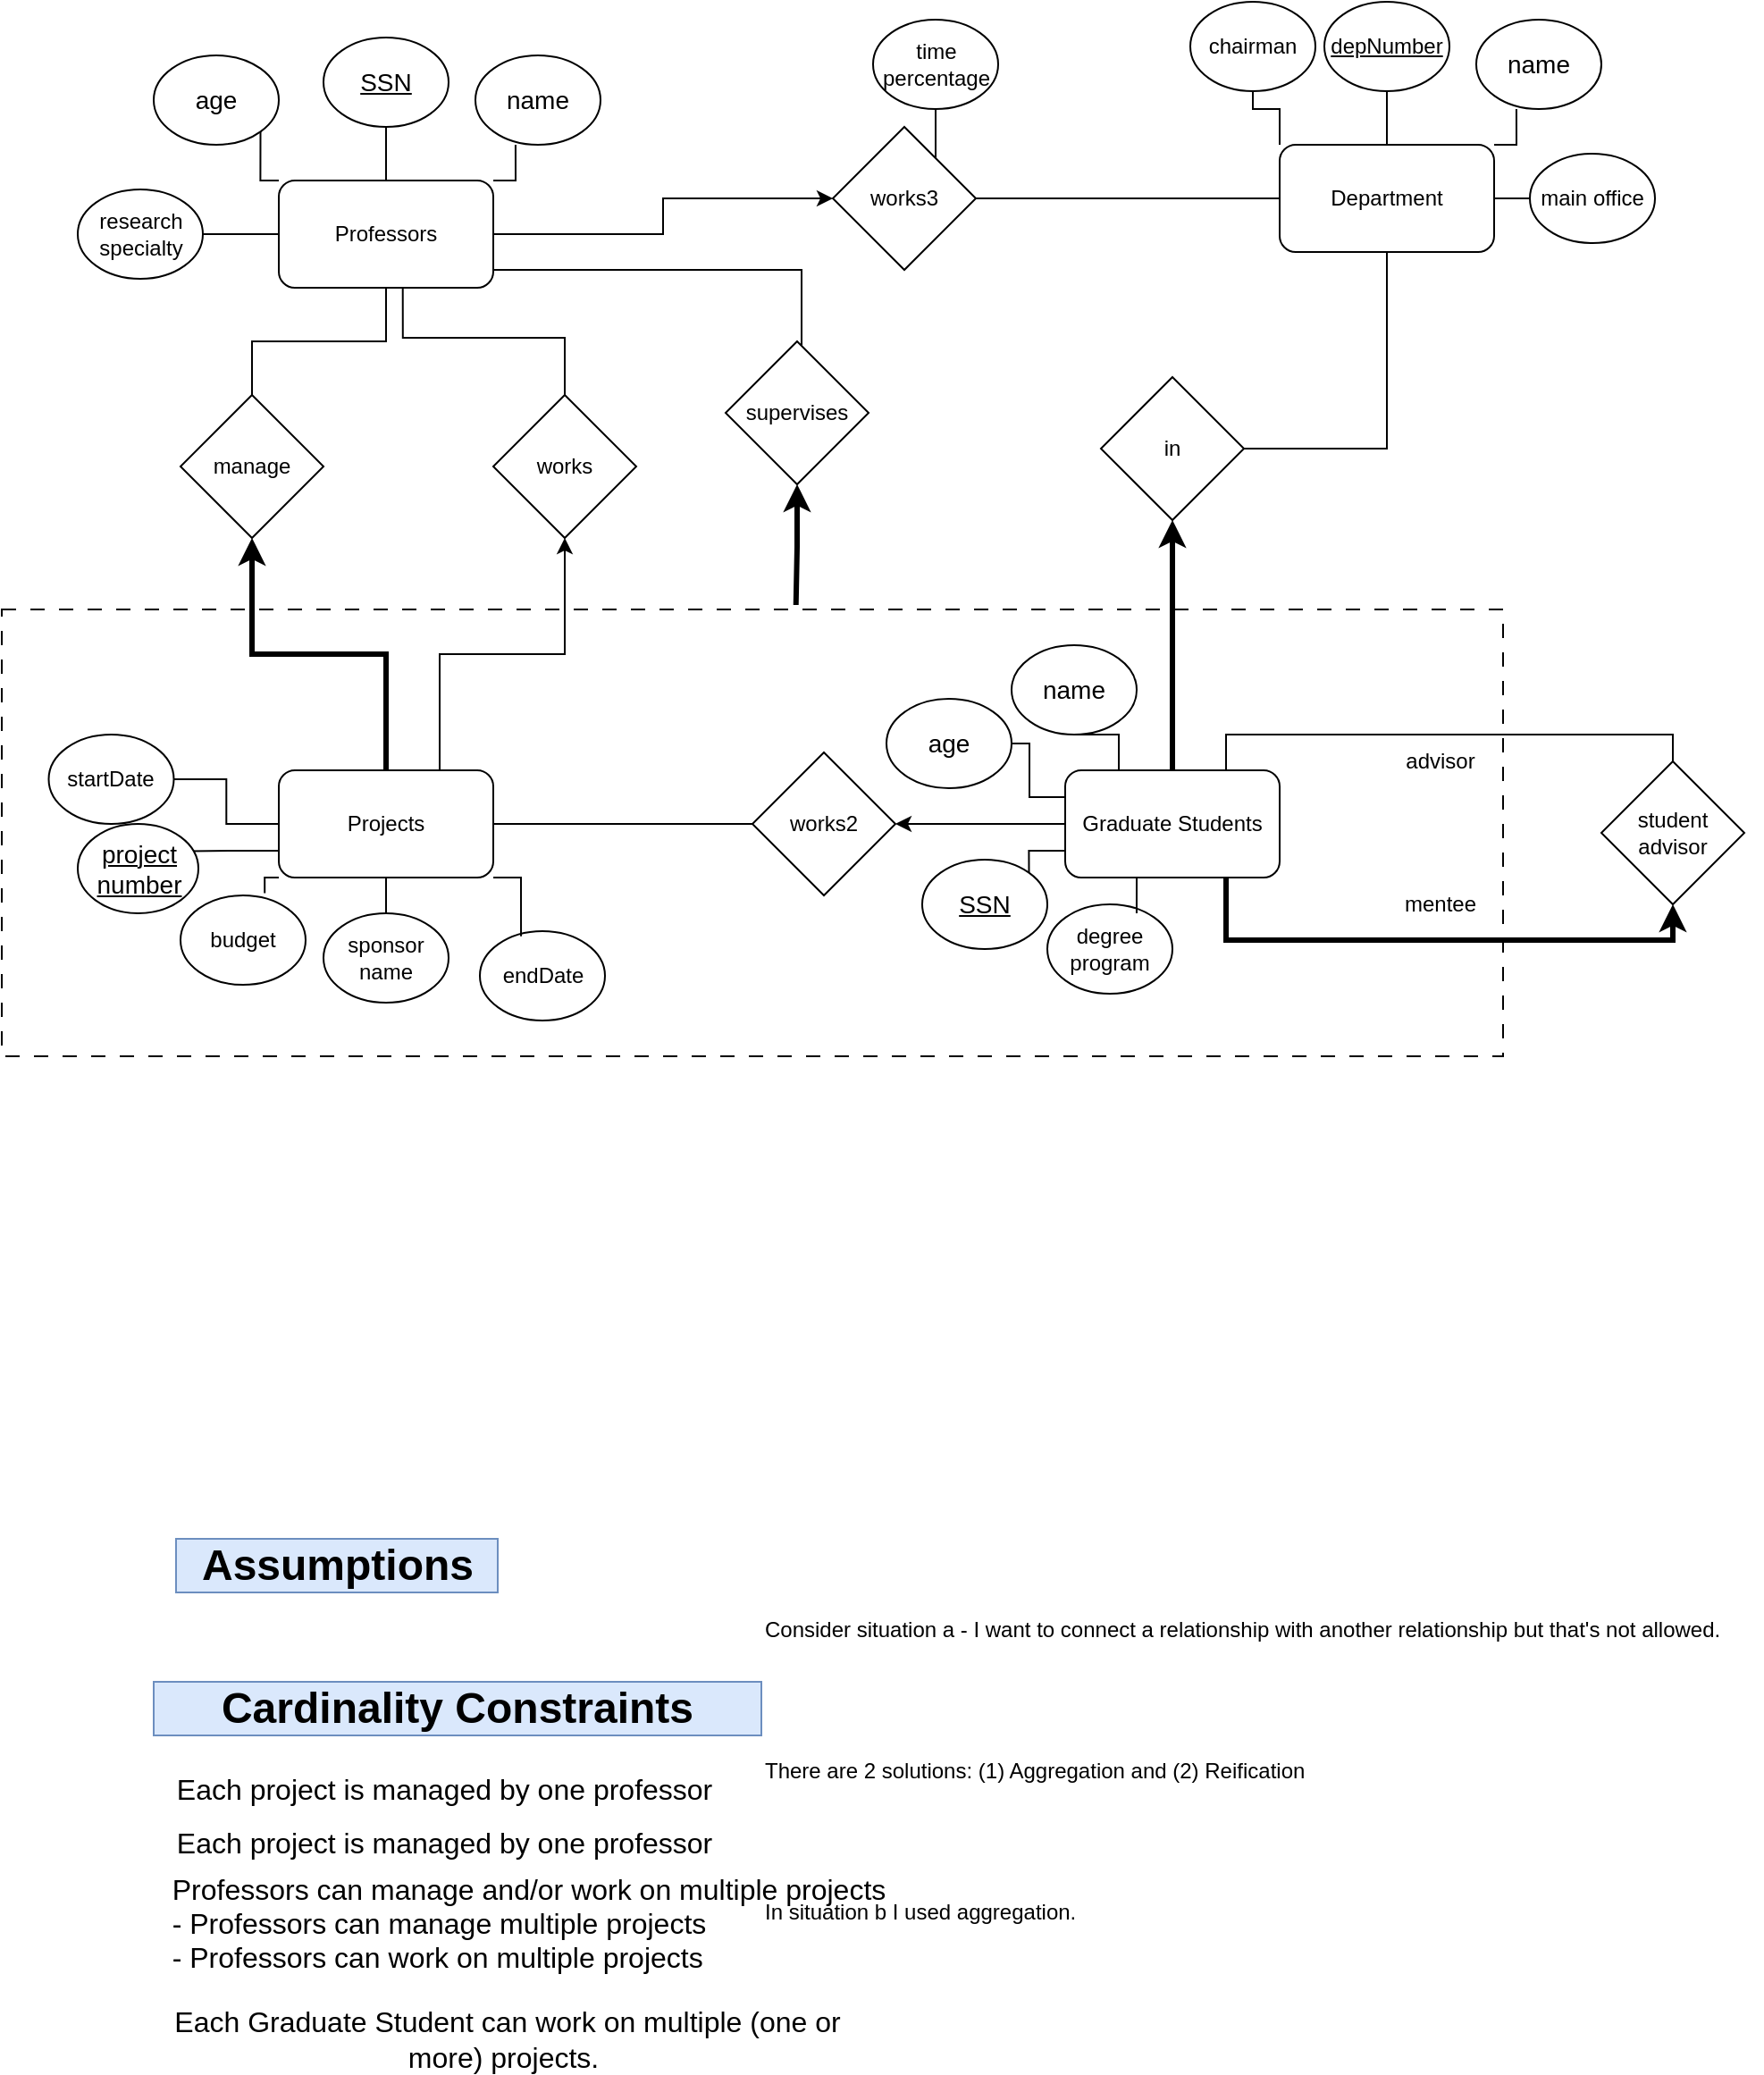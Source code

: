 <mxfile version="28.2.3">
  <diagram name="Page-1" id="j_UNtgZywGewUzDashUs">
    <mxGraphModel dx="815" dy="673" grid="1" gridSize="10" guides="1" tooltips="1" connect="1" arrows="1" fold="1" page="1" pageScale="1" pageWidth="850" pageHeight="1100" math="0" shadow="0">
      <root>
        <mxCell id="0" />
        <mxCell id="1" parent="0" />
        <mxCell id="Qkja0bBRAM592csyJ8ed-3" value="" style="rounded=0;whiteSpace=wrap;html=1;dashed=1;fillColor=none;strokeWidth=1;perimeterSpacing=0;dashPattern=8 8;" parent="1" vertex="1">
          <mxGeometry x="5" y="360" width="840" height="250" as="geometry" />
        </mxCell>
        <mxCell id="pCgzKXGaRjzKQiXqkFun-4" style="edgeStyle=orthogonalEdgeStyle;rounded=0;orthogonalLoop=1;jettySize=auto;html=1;exitX=0.5;exitY=0;exitDx=0;exitDy=0;endArrow=none;endFill=0;" parent="1" source="pCgzKXGaRjzKQiXqkFun-1" edge="1">
          <mxGeometry relative="1" as="geometry">
            <mxPoint x="220" y="90" as="targetPoint" />
          </mxGeometry>
        </mxCell>
        <mxCell id="pCgzKXGaRjzKQiXqkFun-9" style="edgeStyle=orthogonalEdgeStyle;rounded=0;orthogonalLoop=1;jettySize=auto;html=1;exitX=0;exitY=0;exitDx=0;exitDy=0;entryX=1;entryY=1;entryDx=0;entryDy=0;endArrow=none;endFill=0;" parent="1" source="pCgzKXGaRjzKQiXqkFun-1" target="pCgzKXGaRjzKQiXqkFun-7" edge="1">
          <mxGeometry relative="1" as="geometry" />
        </mxCell>
        <mxCell id="Qkja0bBRAM592csyJ8ed-7" value="" style="edgeStyle=orthogonalEdgeStyle;rounded=0;orthogonalLoop=1;jettySize=auto;html=1;endArrow=none;endFill=0;" parent="1" source="pCgzKXGaRjzKQiXqkFun-1" target="pCgzKXGaRjzKQiXqkFun-10" edge="1">
          <mxGeometry relative="1" as="geometry" />
        </mxCell>
        <mxCell id="Qkja0bBRAM592csyJ8ed-8" style="edgeStyle=orthogonalEdgeStyle;rounded=0;orthogonalLoop=1;jettySize=auto;html=1;endArrow=none;endFill=0;" parent="1" edge="1">
          <mxGeometry relative="1" as="geometry">
            <mxPoint x="280" y="170.0" as="sourcePoint" />
            <mxPoint x="452.5" y="240.0" as="targetPoint" />
            <Array as="points">
              <mxPoint x="350" y="170" />
              <mxPoint x="350" y="170" />
            </Array>
          </mxGeometry>
        </mxCell>
        <mxCell id="CSdRYIGSl0JJNWNKMSJN-75" style="edgeStyle=orthogonalEdgeStyle;rounded=0;orthogonalLoop=1;jettySize=auto;html=1;exitX=1;exitY=0.5;exitDx=0;exitDy=0;entryX=0;entryY=0.5;entryDx=0;entryDy=0;" edge="1" parent="1" source="pCgzKXGaRjzKQiXqkFun-1" target="CSdRYIGSl0JJNWNKMSJN-72">
          <mxGeometry relative="1" as="geometry" />
        </mxCell>
        <mxCell id="pCgzKXGaRjzKQiXqkFun-1" value="Professors" style="rounded=1;whiteSpace=wrap;html=1;" parent="1" vertex="1">
          <mxGeometry x="160" y="120" width="120" height="60" as="geometry" />
        </mxCell>
        <mxCell id="pCgzKXGaRjzKQiXqkFun-2" value="&lt;u&gt;&lt;font style=&quot;font-size: 14px;&quot;&gt;SSN&lt;/font&gt;&lt;/u&gt;" style="ellipse;whiteSpace=wrap;html=1;" parent="1" vertex="1">
          <mxGeometry x="185" y="40" width="70" height="50" as="geometry" />
        </mxCell>
        <mxCell id="pCgzKXGaRjzKQiXqkFun-5" value="&lt;font style=&quot;font-size: 14px;&quot;&gt;name&lt;/font&gt;" style="ellipse;whiteSpace=wrap;html=1;" parent="1" vertex="1">
          <mxGeometry x="270" y="50" width="70" height="50" as="geometry" />
        </mxCell>
        <mxCell id="pCgzKXGaRjzKQiXqkFun-6" style="edgeStyle=orthogonalEdgeStyle;rounded=0;orthogonalLoop=1;jettySize=auto;html=1;exitX=1;exitY=0;exitDx=0;exitDy=0;entryX=0.321;entryY=1;entryDx=0;entryDy=0;entryPerimeter=0;endArrow=none;endFill=0;" parent="1" source="pCgzKXGaRjzKQiXqkFun-1" target="pCgzKXGaRjzKQiXqkFun-5" edge="1">
          <mxGeometry relative="1" as="geometry">
            <Array as="points">
              <mxPoint x="293" y="120" />
            </Array>
          </mxGeometry>
        </mxCell>
        <mxCell id="pCgzKXGaRjzKQiXqkFun-7" value="&lt;font style=&quot;font-size: 14px;&quot;&gt;age&lt;/font&gt;" style="ellipse;whiteSpace=wrap;html=1;" parent="1" vertex="1">
          <mxGeometry x="90" y="50" width="70" height="50" as="geometry" />
        </mxCell>
        <mxCell id="pCgzKXGaRjzKQiXqkFun-10" value="research specialty" style="ellipse;whiteSpace=wrap;html=1;" parent="1" vertex="1">
          <mxGeometry x="47.5" y="125" width="70" height="50" as="geometry" />
        </mxCell>
        <mxCell id="pCgzKXGaRjzKQiXqkFun-66" value="" style="edgeStyle=orthogonalEdgeStyle;rounded=0;orthogonalLoop=1;jettySize=auto;html=1;endArrow=none;endFill=0;" parent="1" source="pCgzKXGaRjzKQiXqkFun-16" edge="1">
          <mxGeometry relative="1" as="geometry">
            <mxPoint x="220" y="550" as="targetPoint" />
          </mxGeometry>
        </mxCell>
        <mxCell id="pCgzKXGaRjzKQiXqkFun-68" style="edgeStyle=orthogonalEdgeStyle;rounded=0;orthogonalLoop=1;jettySize=auto;html=1;exitX=0;exitY=0.5;exitDx=0;exitDy=0;entryX=1;entryY=0.5;entryDx=0;entryDy=0;endArrow=none;endFill=0;" parent="1" source="pCgzKXGaRjzKQiXqkFun-16" target="pCgzKXGaRjzKQiXqkFun-18" edge="1">
          <mxGeometry relative="1" as="geometry" />
        </mxCell>
        <mxCell id="pCgzKXGaRjzKQiXqkFun-74" value="" style="edgeStyle=orthogonalEdgeStyle;rounded=0;orthogonalLoop=1;jettySize=auto;html=1;strokeWidth=3;" parent="1" source="pCgzKXGaRjzKQiXqkFun-16" target="pCgzKXGaRjzKQiXqkFun-64" edge="1">
          <mxGeometry relative="1" as="geometry" />
        </mxCell>
        <mxCell id="pCgzKXGaRjzKQiXqkFun-81" style="edgeStyle=orthogonalEdgeStyle;rounded=0;orthogonalLoop=1;jettySize=auto;html=1;exitX=0.75;exitY=0;exitDx=0;exitDy=0;" parent="1" source="pCgzKXGaRjzKQiXqkFun-16" target="pCgzKXGaRjzKQiXqkFun-80" edge="1">
          <mxGeometry relative="1" as="geometry" />
        </mxCell>
        <mxCell id="Qkja0bBRAM592csyJ8ed-1" style="edgeStyle=orthogonalEdgeStyle;rounded=0;orthogonalLoop=1;jettySize=auto;html=1;exitX=0;exitY=0.75;exitDx=0;exitDy=0;endArrow=none;endFill=0;" parent="1" source="pCgzKXGaRjzKQiXqkFun-16" edge="1">
          <mxGeometry relative="1" as="geometry">
            <mxPoint x="110.0" y="495.286" as="targetPoint" />
          </mxGeometry>
        </mxCell>
        <mxCell id="Qkja0bBRAM592csyJ8ed-2" style="edgeStyle=orthogonalEdgeStyle;rounded=0;orthogonalLoop=1;jettySize=auto;html=1;exitX=1;exitY=0.5;exitDx=0;exitDy=0;entryX=0;entryY=0.5;entryDx=0;entryDy=0;endArrow=none;endFill=0;" parent="1" source="pCgzKXGaRjzKQiXqkFun-16" target="pCgzKXGaRjzKQiXqkFun-92" edge="1">
          <mxGeometry relative="1" as="geometry">
            <mxPoint x="420" y="479.571" as="targetPoint" />
            <Array as="points" />
          </mxGeometry>
        </mxCell>
        <mxCell id="pCgzKXGaRjzKQiXqkFun-16" value="Projects" style="rounded=1;whiteSpace=wrap;html=1;" parent="1" vertex="1">
          <mxGeometry x="160" y="450" width="120" height="60" as="geometry" />
        </mxCell>
        <mxCell id="pCgzKXGaRjzKQiXqkFun-17" value="sponsor name" style="ellipse;whiteSpace=wrap;html=1;" parent="1" vertex="1">
          <mxGeometry x="185" y="530" width="70" height="50" as="geometry" />
        </mxCell>
        <mxCell id="pCgzKXGaRjzKQiXqkFun-18" value="startDate" style="ellipse;whiteSpace=wrap;html=1;" parent="1" vertex="1">
          <mxGeometry x="31.25" y="430" width="70" height="50" as="geometry" />
        </mxCell>
        <mxCell id="pCgzKXGaRjzKQiXqkFun-20" value="&lt;div&gt;&lt;u&gt;&lt;font style=&quot;font-size: 14px;&quot;&gt;project&lt;/font&gt;&lt;/u&gt;&lt;/div&gt;&lt;div&gt;&lt;u&gt;&lt;font style=&quot;font-size: 14px;&quot;&gt;number&lt;/font&gt;&lt;/u&gt;&lt;/div&gt;" style="ellipse;whiteSpace=wrap;html=1;" parent="1" vertex="1">
          <mxGeometry x="47.5" y="480" width="67.5" height="50" as="geometry" />
        </mxCell>
        <mxCell id="pCgzKXGaRjzKQiXqkFun-21" value="endDate" style="ellipse;whiteSpace=wrap;html=1;" parent="1" vertex="1">
          <mxGeometry x="272.5" y="540" width="70" height="50" as="geometry" />
        </mxCell>
        <mxCell id="pCgzKXGaRjzKQiXqkFun-23" value="budget" style="ellipse;whiteSpace=wrap;html=1;" parent="1" vertex="1">
          <mxGeometry x="105" y="520" width="70" height="50" as="geometry" />
        </mxCell>
        <mxCell id="Qkja0bBRAM592csyJ8ed-4" style="edgeStyle=orthogonalEdgeStyle;rounded=0;orthogonalLoop=1;jettySize=auto;html=1;exitX=0;exitY=0.5;exitDx=0;exitDy=0;entryX=1;entryY=0.5;entryDx=0;entryDy=0;" parent="1" source="pCgzKXGaRjzKQiXqkFun-52" target="pCgzKXGaRjzKQiXqkFun-92" edge="1">
          <mxGeometry relative="1" as="geometry" />
        </mxCell>
        <mxCell id="CSdRYIGSl0JJNWNKMSJN-79" style="edgeStyle=orthogonalEdgeStyle;rounded=0;orthogonalLoop=1;jettySize=auto;html=1;exitX=0.5;exitY=0;exitDx=0;exitDy=0;entryX=0.5;entryY=1;entryDx=0;entryDy=0;endArrow=classic;endFill=1;strokeWidth=3;" edge="1" parent="1" source="pCgzKXGaRjzKQiXqkFun-52" target="CSdRYIGSl0JJNWNKMSJN-77">
          <mxGeometry relative="1" as="geometry" />
        </mxCell>
        <mxCell id="CSdRYIGSl0JJNWNKMSJN-83" style="edgeStyle=orthogonalEdgeStyle;rounded=0;orthogonalLoop=1;jettySize=auto;html=1;exitX=0;exitY=0.75;exitDx=0;exitDy=0;entryX=1;entryY=0;entryDx=0;entryDy=0;endArrow=none;endFill=0;" edge="1" parent="1" source="pCgzKXGaRjzKQiXqkFun-52" target="pCgzKXGaRjzKQiXqkFun-53">
          <mxGeometry relative="1" as="geometry" />
        </mxCell>
        <mxCell id="CSdRYIGSl0JJNWNKMSJN-87" style="edgeStyle=orthogonalEdgeStyle;rounded=0;orthogonalLoop=1;jettySize=auto;html=1;exitX=0.25;exitY=0;exitDx=0;exitDy=0;endArrow=none;endFill=0;" edge="1" parent="1" source="pCgzKXGaRjzKQiXqkFun-52" target="pCgzKXGaRjzKQiXqkFun-54">
          <mxGeometry relative="1" as="geometry" />
        </mxCell>
        <mxCell id="CSdRYIGSl0JJNWNKMSJN-88" style="edgeStyle=orthogonalEdgeStyle;rounded=0;orthogonalLoop=1;jettySize=auto;html=1;exitX=0;exitY=0.25;exitDx=0;exitDy=0;endArrow=none;endFill=0;" edge="1" parent="1" source="pCgzKXGaRjzKQiXqkFun-52" target="pCgzKXGaRjzKQiXqkFun-56">
          <mxGeometry relative="1" as="geometry" />
        </mxCell>
        <mxCell id="CSdRYIGSl0JJNWNKMSJN-89" style="edgeStyle=orthogonalEdgeStyle;rounded=0;orthogonalLoop=1;jettySize=auto;html=1;exitX=0.75;exitY=0;exitDx=0;exitDy=0;entryX=0.5;entryY=0;entryDx=0;entryDy=0;endArrow=none;endFill=0;" edge="1" parent="1" source="pCgzKXGaRjzKQiXqkFun-52" target="CSdRYIGSl0JJNWNKMSJN-81">
          <mxGeometry relative="1" as="geometry" />
        </mxCell>
        <mxCell id="pCgzKXGaRjzKQiXqkFun-52" value="Graduate Students" style="rounded=1;whiteSpace=wrap;html=1;" parent="1" vertex="1">
          <mxGeometry x="600" y="450" width="120" height="60" as="geometry" />
        </mxCell>
        <mxCell id="pCgzKXGaRjzKQiXqkFun-53" value="&lt;u&gt;&lt;font style=&quot;font-size: 14px;&quot;&gt;SSN&lt;/font&gt;&lt;/u&gt;" style="ellipse;whiteSpace=wrap;html=1;" parent="1" vertex="1">
          <mxGeometry x="520" y="500" width="70" height="50" as="geometry" />
        </mxCell>
        <mxCell id="pCgzKXGaRjzKQiXqkFun-54" value="&lt;font style=&quot;font-size: 14px;&quot;&gt;name&lt;/font&gt;" style="ellipse;whiteSpace=wrap;html=1;" parent="1" vertex="1">
          <mxGeometry x="570" y="380" width="70" height="50" as="geometry" />
        </mxCell>
        <mxCell id="pCgzKXGaRjzKQiXqkFun-56" value="&lt;font style=&quot;font-size: 14px;&quot;&gt;age&lt;/font&gt;" style="ellipse;whiteSpace=wrap;html=1;" parent="1" vertex="1">
          <mxGeometry x="500" y="410" width="70" height="50" as="geometry" />
        </mxCell>
        <mxCell id="pCgzKXGaRjzKQiXqkFun-57" value="&lt;div&gt;degree&lt;/div&gt;&lt;div&gt;program&lt;/div&gt;" style="ellipse;whiteSpace=wrap;html=1;" parent="1" vertex="1">
          <mxGeometry x="590" y="525" width="70" height="50" as="geometry" />
        </mxCell>
        <mxCell id="pCgzKXGaRjzKQiXqkFun-59" value="&lt;font style=&quot;font-size: 16px;&quot;&gt;Each project is managed by one professor&amp;nbsp;&lt;/font&gt;" style="text;strokeColor=none;align=center;fillColor=none;html=1;verticalAlign=middle;whiteSpace=wrap;rounded=0;" parent="1" vertex="1">
          <mxGeometry x="90" y="1005" width="330" height="30" as="geometry" />
        </mxCell>
        <mxCell id="pCgzKXGaRjzKQiXqkFun-63" value="&lt;h1&gt;&lt;b&gt;Assumptions&lt;/b&gt;&lt;/h1&gt;" style="text;strokeColor=#6c8ebf;align=center;fillColor=#dae8fc;html=1;verticalAlign=middle;whiteSpace=wrap;rounded=0;" parent="1" vertex="1">
          <mxGeometry x="102.5" y="880" width="180" height="30" as="geometry" />
        </mxCell>
        <mxCell id="pCgzKXGaRjzKQiXqkFun-72" value="" style="edgeStyle=orthogonalEdgeStyle;rounded=0;orthogonalLoop=1;jettySize=auto;html=1;endArrow=none;endFill=0;" parent="1" source="pCgzKXGaRjzKQiXqkFun-64" target="pCgzKXGaRjzKQiXqkFun-1" edge="1">
          <mxGeometry relative="1" as="geometry" />
        </mxCell>
        <mxCell id="pCgzKXGaRjzKQiXqkFun-64" value="manage" style="rhombus;whiteSpace=wrap;html=1;" parent="1" vertex="1">
          <mxGeometry x="105" y="240" width="80" height="80" as="geometry" />
        </mxCell>
        <mxCell id="pCgzKXGaRjzKQiXqkFun-69" style="edgeStyle=orthogonalEdgeStyle;rounded=0;orthogonalLoop=1;jettySize=auto;html=1;exitX=0;exitY=1;exitDx=0;exitDy=0;entryX=0.673;entryY=-0.025;entryDx=0;entryDy=0;entryPerimeter=0;endArrow=none;endFill=0;" parent="1" source="pCgzKXGaRjzKQiXqkFun-16" target="pCgzKXGaRjzKQiXqkFun-23" edge="1">
          <mxGeometry relative="1" as="geometry" />
        </mxCell>
        <mxCell id="pCgzKXGaRjzKQiXqkFun-70" style="edgeStyle=orthogonalEdgeStyle;rounded=0;orthogonalLoop=1;jettySize=auto;html=1;exitX=1;exitY=1;exitDx=0;exitDy=0;entryX=0.329;entryY=0.058;entryDx=0;entryDy=0;entryPerimeter=0;endArrow=none;endFill=0;" parent="1" source="pCgzKXGaRjzKQiXqkFun-16" target="pCgzKXGaRjzKQiXqkFun-21" edge="1">
          <mxGeometry relative="1" as="geometry" />
        </mxCell>
        <mxCell id="pCgzKXGaRjzKQiXqkFun-75" value="&lt;h1&gt;&lt;b&gt;Cardinality Constraints&lt;/b&gt;&lt;/h1&gt;" style="text;strokeColor=#6c8ebf;align=center;fillColor=#dae8fc;html=1;verticalAlign=middle;whiteSpace=wrap;rounded=0;" parent="1" vertex="1">
          <mxGeometry x="90" y="960" width="340" height="30" as="geometry" />
        </mxCell>
        <mxCell id="pCgzKXGaRjzKQiXqkFun-77" value="&lt;font style=&quot;font-size: 16px;&quot;&gt;Each Graduate Student can work on multiple (one or more) projects.&amp;nbsp;&lt;/font&gt;" style="text;strokeColor=none;align=center;fillColor=none;html=1;verticalAlign=middle;whiteSpace=wrap;rounded=0;" parent="1" vertex="1">
          <mxGeometry x="82.5" y="1145" width="410" height="30" as="geometry" />
        </mxCell>
        <mxCell id="pCgzKXGaRjzKQiXqkFun-80" value="works" style="rhombus;whiteSpace=wrap;html=1;" parent="1" vertex="1">
          <mxGeometry x="280" y="240" width="80" height="80" as="geometry" />
        </mxCell>
        <mxCell id="pCgzKXGaRjzKQiXqkFun-83" style="edgeStyle=orthogonalEdgeStyle;rounded=0;orthogonalLoop=1;jettySize=auto;html=1;exitX=0.5;exitY=0;exitDx=0;exitDy=0;endArrow=none;endFill=0;entryX=0.578;entryY=1.03;entryDx=0;entryDy=0;entryPerimeter=0;" parent="1" source="pCgzKXGaRjzKQiXqkFun-80" edge="1">
          <mxGeometry relative="1" as="geometry">
            <mxPoint x="320" y="228.2" as="sourcePoint" />
            <mxPoint x="229.36" y="180.0" as="targetPoint" />
            <Array as="points">
              <mxPoint x="320" y="208" />
              <mxPoint x="229" y="208" />
            </Array>
          </mxGeometry>
        </mxCell>
        <mxCell id="pCgzKXGaRjzKQiXqkFun-87" value="&lt;div&gt;&lt;font style=&quot;font-size: 16px;&quot;&gt;Professors can manage and/or work on multiple projects&lt;/font&gt;&lt;/div&gt;&lt;div align=&quot;left&quot;&gt;&lt;font style=&quot;font-size: 16px;&quot;&gt;- Professors can manage multiple projects&lt;/font&gt;&lt;/div&gt;&lt;div align=&quot;left&quot;&gt;&lt;font style=&quot;font-size: 16px;&quot;&gt;- Professors can work on multiple projects&amp;nbsp;&lt;/font&gt;&lt;/div&gt;" style="text;strokeColor=none;align=center;fillColor=none;html=1;verticalAlign=middle;whiteSpace=wrap;rounded=0;" parent="1" vertex="1">
          <mxGeometry x="95" y="1075" width="410" height="40" as="geometry" />
        </mxCell>
        <mxCell id="pCgzKXGaRjzKQiXqkFun-92" value="works2" style="rhombus;whiteSpace=wrap;html=1;" parent="1" vertex="1">
          <mxGeometry x="425" y="440" width="80" height="80" as="geometry" />
        </mxCell>
        <mxCell id="pCgzKXGaRjzKQiXqkFun-97" value="&lt;font style=&quot;font-size: 16px;&quot;&gt;Each project is managed by one professor&amp;nbsp;&lt;/font&gt;" style="text;strokeColor=none;align=center;fillColor=none;html=1;verticalAlign=middle;whiteSpace=wrap;rounded=0;" parent="1" vertex="1">
          <mxGeometry x="90" y="1035" width="330" height="30" as="geometry" />
        </mxCell>
        <mxCell id="pCgzKXGaRjzKQiXqkFun-99" value="supervises" style="rhombus;whiteSpace=wrap;html=1;" parent="1" vertex="1">
          <mxGeometry x="410" y="210" width="80" height="80" as="geometry" />
        </mxCell>
        <mxCell id="Qkja0bBRAM592csyJ8ed-10" style="edgeStyle=orthogonalEdgeStyle;rounded=0;orthogonalLoop=1;jettySize=auto;html=1;entryX=0.529;entryY=-0.01;entryDx=0;entryDy=0;entryPerimeter=0;endArrow=none;endFill=0;startArrow=classic;startFill=1;strokeWidth=3;" parent="1" source="pCgzKXGaRjzKQiXqkFun-99" target="Qkja0bBRAM592csyJ8ed-3" edge="1">
          <mxGeometry relative="1" as="geometry" />
        </mxCell>
        <mxCell id="Qkja0bBRAM592csyJ8ed-11" value="&lt;p&gt;Consider situation a - I want to connect a relationship with another relationship but that&#39;s not allowed.&amp;nbsp;&lt;/p&gt;&#xa;&lt;p&gt;&lt;/p&gt;&#xa;&lt;p&gt;There are 2 solutions: (1) Aggregation and (2) Reification&amp;nbsp;&lt;/p&gt;&#xa;&lt;p&gt;&lt;/p&gt;&#xa;&lt;p&gt;In situation b I used aggregation.&amp;nbsp;&lt;/p&gt;" style="text;whiteSpace=wrap;html=1;" parent="1" vertex="1">
          <mxGeometry x="430" y="905" width="560" height="230" as="geometry" />
        </mxCell>
        <mxCell id="CSdRYIGSl0JJNWNKMSJN-54" style="edgeStyle=orthogonalEdgeStyle;rounded=0;orthogonalLoop=1;jettySize=auto;html=1;exitX=0.5;exitY=0;exitDx=0;exitDy=0;endArrow=none;endFill=0;" edge="1" source="CSdRYIGSl0JJNWNKMSJN-57" parent="1">
          <mxGeometry relative="1" as="geometry">
            <mxPoint x="780" y="70" as="targetPoint" />
          </mxGeometry>
        </mxCell>
        <mxCell id="CSdRYIGSl0JJNWNKMSJN-63" style="edgeStyle=orthogonalEdgeStyle;rounded=0;orthogonalLoop=1;jettySize=auto;html=1;exitX=1;exitY=0.5;exitDx=0;exitDy=0;entryX=0;entryY=0.5;entryDx=0;entryDy=0;endArrow=none;endFill=0;" edge="1" parent="1" source="CSdRYIGSl0JJNWNKMSJN-57" target="CSdRYIGSl0JJNWNKMSJN-62">
          <mxGeometry relative="1" as="geometry" />
        </mxCell>
        <mxCell id="CSdRYIGSl0JJNWNKMSJN-71" style="edgeStyle=orthogonalEdgeStyle;rounded=0;orthogonalLoop=1;jettySize=auto;html=1;exitX=0;exitY=0;exitDx=0;exitDy=0;startArrow=none;startFill=0;endArrow=none;endFill=0;" edge="1" parent="1" source="CSdRYIGSl0JJNWNKMSJN-57" target="CSdRYIGSl0JJNWNKMSJN-68">
          <mxGeometry relative="1" as="geometry" />
        </mxCell>
        <mxCell id="CSdRYIGSl0JJNWNKMSJN-76" style="edgeStyle=orthogonalEdgeStyle;rounded=0;orthogonalLoop=1;jettySize=auto;html=1;exitX=0;exitY=0.5;exitDx=0;exitDy=0;entryX=1;entryY=0.5;entryDx=0;entryDy=0;endArrow=none;endFill=0;" edge="1" parent="1" source="CSdRYIGSl0JJNWNKMSJN-57" target="CSdRYIGSl0JJNWNKMSJN-72">
          <mxGeometry relative="1" as="geometry" />
        </mxCell>
        <mxCell id="CSdRYIGSl0JJNWNKMSJN-57" value="Department" style="rounded=1;whiteSpace=wrap;html=1;" vertex="1" parent="1">
          <mxGeometry x="720" y="100" width="120" height="60" as="geometry" />
        </mxCell>
        <mxCell id="CSdRYIGSl0JJNWNKMSJN-58" value="&lt;u&gt;depNumber&lt;/u&gt;" style="ellipse;whiteSpace=wrap;html=1;" vertex="1" parent="1">
          <mxGeometry x="745" y="20" width="70" height="50" as="geometry" />
        </mxCell>
        <mxCell id="CSdRYIGSl0JJNWNKMSJN-59" value="&lt;font style=&quot;font-size: 14px;&quot;&gt;name&lt;/font&gt;" style="ellipse;whiteSpace=wrap;html=1;" vertex="1" parent="1">
          <mxGeometry x="830" y="30" width="70" height="50" as="geometry" />
        </mxCell>
        <mxCell id="CSdRYIGSl0JJNWNKMSJN-60" style="edgeStyle=orthogonalEdgeStyle;rounded=0;orthogonalLoop=1;jettySize=auto;html=1;exitX=1;exitY=0;exitDx=0;exitDy=0;entryX=0.321;entryY=1;entryDx=0;entryDy=0;entryPerimeter=0;endArrow=none;endFill=0;" edge="1" source="CSdRYIGSl0JJNWNKMSJN-57" target="CSdRYIGSl0JJNWNKMSJN-59" parent="1">
          <mxGeometry relative="1" as="geometry">
            <Array as="points">
              <mxPoint x="853" y="100" />
            </Array>
          </mxGeometry>
        </mxCell>
        <mxCell id="CSdRYIGSl0JJNWNKMSJN-62" value="main office" style="ellipse;whiteSpace=wrap;html=1;" vertex="1" parent="1">
          <mxGeometry x="860" y="105" width="70" height="50" as="geometry" />
        </mxCell>
        <mxCell id="CSdRYIGSl0JJNWNKMSJN-68" value="chairman" style="ellipse;whiteSpace=wrap;html=1;" vertex="1" parent="1">
          <mxGeometry x="670" y="20" width="70" height="50" as="geometry" />
        </mxCell>
        <mxCell id="CSdRYIGSl0JJNWNKMSJN-74" style="edgeStyle=orthogonalEdgeStyle;rounded=0;orthogonalLoop=1;jettySize=auto;html=1;exitX=1;exitY=0;exitDx=0;exitDy=0;entryX=0.5;entryY=1;entryDx=0;entryDy=0;endArrow=none;endFill=0;" edge="1" parent="1" source="CSdRYIGSl0JJNWNKMSJN-72" target="CSdRYIGSl0JJNWNKMSJN-73">
          <mxGeometry relative="1" as="geometry" />
        </mxCell>
        <mxCell id="CSdRYIGSl0JJNWNKMSJN-72" value="works3" style="rhombus;whiteSpace=wrap;html=1;" vertex="1" parent="1">
          <mxGeometry x="470" y="90" width="80" height="80" as="geometry" />
        </mxCell>
        <mxCell id="CSdRYIGSl0JJNWNKMSJN-73" value="&lt;div&gt;time&lt;/div&gt;&lt;div&gt;percentage&lt;/div&gt;" style="ellipse;whiteSpace=wrap;html=1;" vertex="1" parent="1">
          <mxGeometry x="492.5" y="30" width="70" height="50" as="geometry" />
        </mxCell>
        <mxCell id="CSdRYIGSl0JJNWNKMSJN-80" style="edgeStyle=orthogonalEdgeStyle;rounded=0;orthogonalLoop=1;jettySize=auto;html=1;entryX=0.5;entryY=1;entryDx=0;entryDy=0;endArrow=none;endFill=0;strokeWidth=1;" edge="1" parent="1" source="CSdRYIGSl0JJNWNKMSJN-77" target="CSdRYIGSl0JJNWNKMSJN-57">
          <mxGeometry relative="1" as="geometry" />
        </mxCell>
        <mxCell id="CSdRYIGSl0JJNWNKMSJN-77" value="in" style="rhombus;whiteSpace=wrap;html=1;" vertex="1" parent="1">
          <mxGeometry x="620" y="230" width="80" height="80" as="geometry" />
        </mxCell>
        <mxCell id="CSdRYIGSl0JJNWNKMSJN-91" style="edgeStyle=orthogonalEdgeStyle;rounded=0;orthogonalLoop=1;jettySize=auto;html=1;exitX=0.5;exitY=1;exitDx=0;exitDy=0;entryX=0.75;entryY=1;entryDx=0;entryDy=0;endArrow=none;endFill=0;strokeWidth=3;startArrow=classic;startFill=1;" edge="1" parent="1" source="CSdRYIGSl0JJNWNKMSJN-81" target="pCgzKXGaRjzKQiXqkFun-52">
          <mxGeometry relative="1" as="geometry" />
        </mxCell>
        <mxCell id="CSdRYIGSl0JJNWNKMSJN-81" value="&lt;div&gt;student&lt;/div&gt;&lt;div&gt;advisor&lt;/div&gt;" style="rhombus;whiteSpace=wrap;html=1;" vertex="1" parent="1">
          <mxGeometry x="900" y="445" width="80" height="80" as="geometry" />
        </mxCell>
        <mxCell id="CSdRYIGSl0JJNWNKMSJN-85" style="edgeStyle=orthogonalEdgeStyle;rounded=0;orthogonalLoop=1;jettySize=auto;html=1;exitX=0.5;exitY=1;exitDx=0;exitDy=0;entryX=0.714;entryY=0.1;entryDx=0;entryDy=0;entryPerimeter=0;endArrow=none;endFill=0;" edge="1" parent="1" source="pCgzKXGaRjzKQiXqkFun-52" target="pCgzKXGaRjzKQiXqkFun-57">
          <mxGeometry relative="1" as="geometry" />
        </mxCell>
        <mxCell id="CSdRYIGSl0JJNWNKMSJN-92" value="advisor" style="text;html=1;align=center;verticalAlign=middle;whiteSpace=wrap;rounded=0;" vertex="1" parent="1">
          <mxGeometry x="780" y="430" width="60" height="30" as="geometry" />
        </mxCell>
        <mxCell id="CSdRYIGSl0JJNWNKMSJN-93" value="mentee" style="text;html=1;align=center;verticalAlign=middle;whiteSpace=wrap;rounded=0;" vertex="1" parent="1">
          <mxGeometry x="780" y="510" width="60" height="30" as="geometry" />
        </mxCell>
      </root>
    </mxGraphModel>
  </diagram>
</mxfile>
